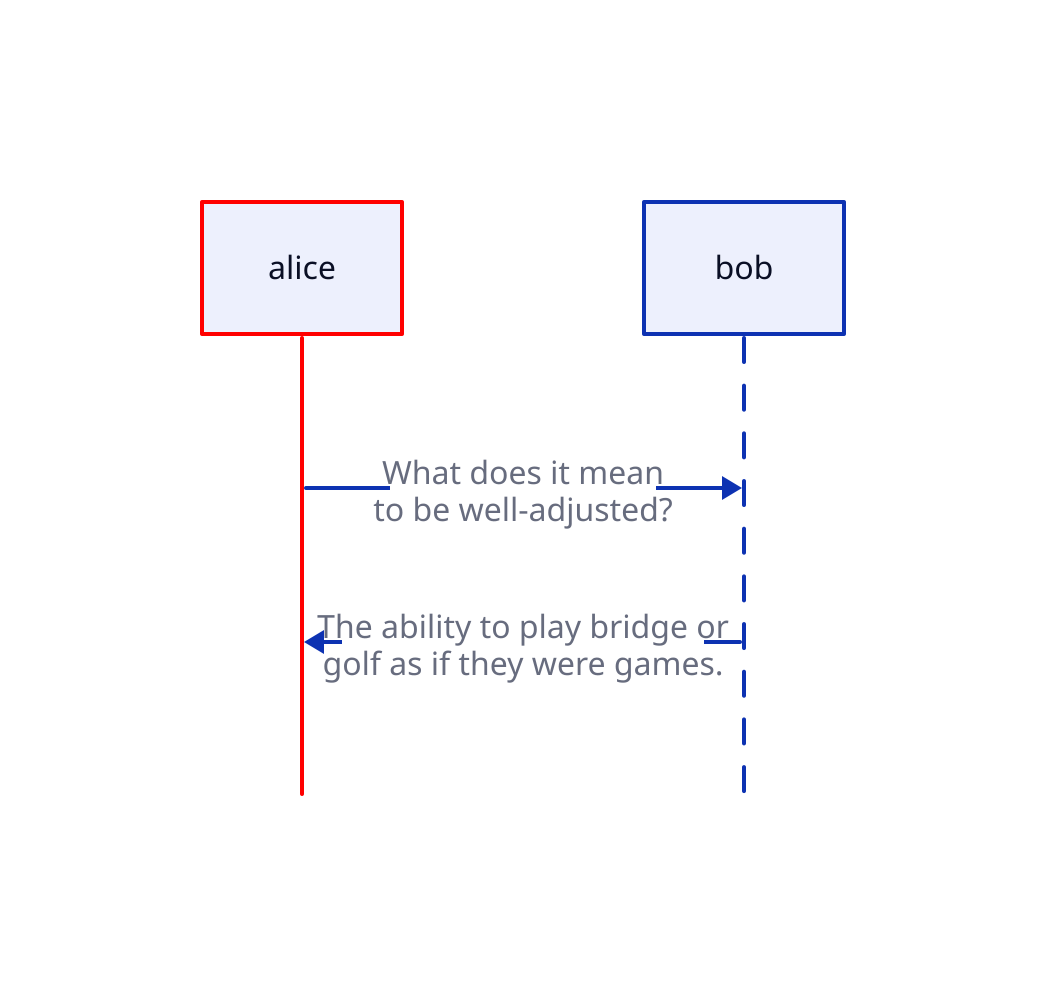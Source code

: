 shape: sequence_diagram
alice -> bob: What does it mean\nto be well-adjusted?
bob -> alice: The ability to play bridge or\ngolf as if they were games.

alice.style: {
  stroke: red
  stroke-dash: 0
}
